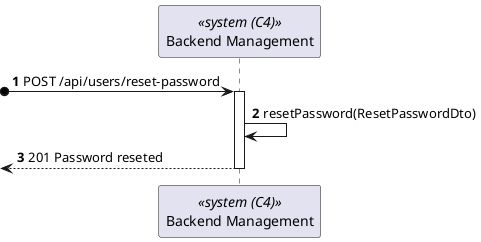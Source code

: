 @startuml

autonumber
participant SYS as "Backend Management" <<system (C4)>>

?o-> SYS : POST /api/users/reset-password
activate SYS

SYS -> SYS : resetPassword(ResetPasswordDto)
<-- SYS : 201 Password reseted
deactivate SYS


@enduml